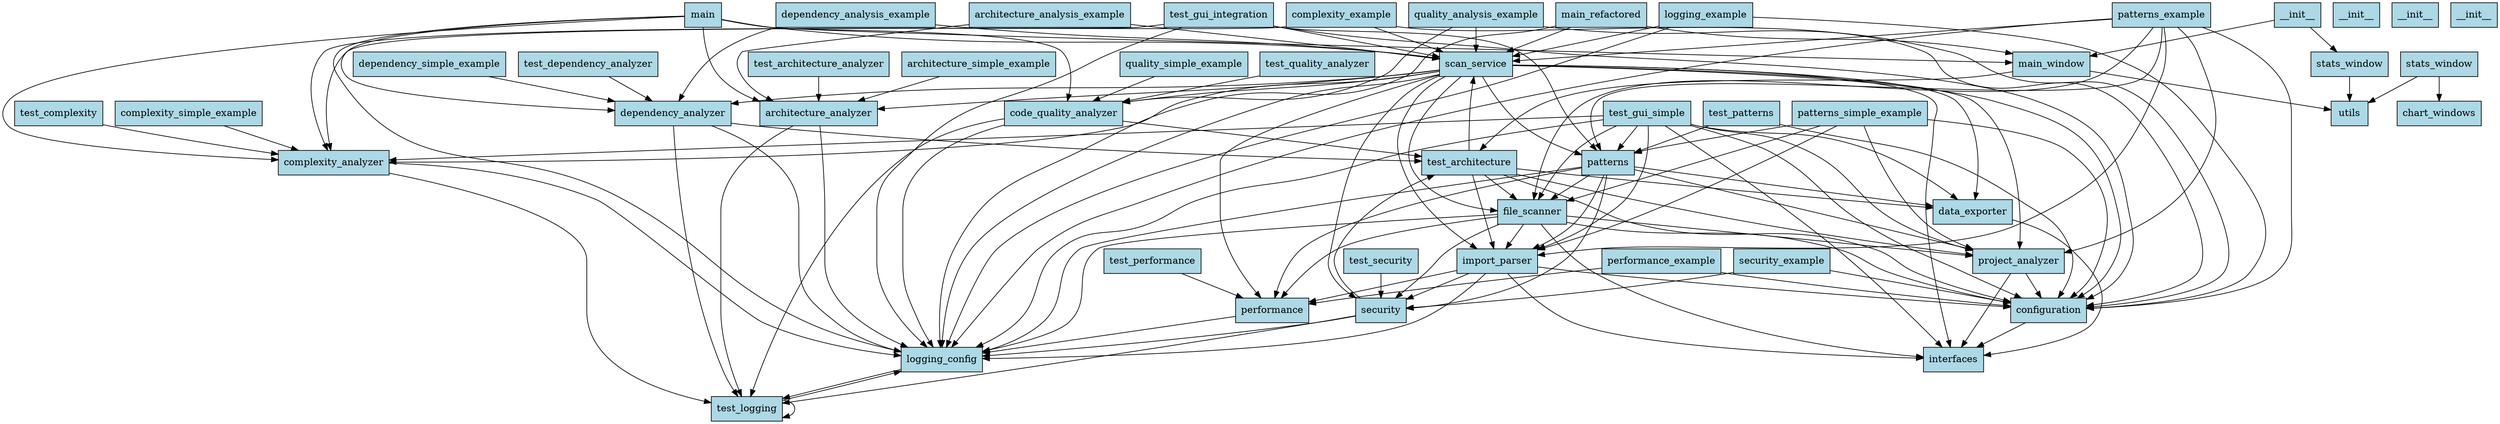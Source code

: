 digraph Dependencies {
  rankdir=TB;
  node [shape=box, style=filled, fillcolor=lightblue];
  "examples.architecture_analysis_example" [label="architecture_analysis_example"];
  "examples.architecture_simple_example" [label="architecture_simple_example"];
  "examples.complexity_example" [label="complexity_example"];
  "examples.complexity_simple_example" [label="complexity_simple_example"];
  "examples.dependency_analysis_example" [label="dependency_analysis_example"];
  "examples.dependency_simple_example" [label="dependency_simple_example"];
  "examples.logging_example" [label="logging_example"];
  "examples.patterns_example" [label="patterns_example"];
  "examples.patterns_simple_example" [label="patterns_simple_example"];
  "examples.performance_example" [label="performance_example"];
  "examples.quality_analysis_example" [label="quality_analysis_example"];
  "examples.quality_simple_example" [label="quality_simple_example"];
  "examples.security_example" [label="security_example"];
  "gui.__init__" [label="__init__"];
  "gui.chart_windows" [label="chart_windows"];
  "gui.main_window" [label="main_window"];
  "gui.stats_window" [label="stats_window"];
  "main" [label="main"];
  "src.__init__" [label="__init__"];
  "src.core.__init__" [label="__init__"];
  "src.core.architecture_analyzer" [label="architecture_analyzer"];
  "src.core.code_quality_analyzer" [label="code_quality_analyzer"];
  "src.core.complexity_analyzer" [label="complexity_analyzer"];
  "src.core.configuration" [label="configuration"];
  "src.core.data_exporter" [label="data_exporter"];
  "src.core.dependency_analyzer" [label="dependency_analyzer"];
  "src.core.file_scanner" [label="file_scanner"];
  "src.core.import_parser" [label="import_parser"];
  "src.core.interfaces" [label="interfaces"];
  "src.core.logging_config" [label="logging_config"];
  "src.core.patterns" [label="patterns"];
  "src.core.performance" [label="performance"];
  "src.core.project_analyzer" [label="project_analyzer"];
  "src.core.scan_service" [label="scan_service"];
  "src.core.security" [label="security"];
  "src.main_refactored" [label="main_refactored"];
  "stats_window" [label="stats_window"];
  "tests.__init__" [label="__init__"];
  "tests.test_architecture" [label="test_architecture"];
  "tests.test_architecture_analyzer" [label="test_architecture_analyzer"];
  "tests.test_complexity" [label="test_complexity"];
  "tests.test_dependency_analyzer" [label="test_dependency_analyzer"];
  "tests.test_gui_integration" [label="test_gui_integration"];
  "tests.test_gui_simple" [label="test_gui_simple"];
  "tests.test_logging" [label="test_logging"];
  "tests.test_patterns" [label="test_patterns"];
  "tests.test_performance" [label="test_performance"];
  "tests.test_quality_analyzer" [label="test_quality_analyzer"];
  "tests.test_security" [label="test_security"];
  "utils" [label="utils"];
  "examples.architecture_analysis_example" -> "src.core.architecture_analyzer";
  "examples.architecture_analysis_example" -> "src.core.scan_service";
  "examples.architecture_simple_example" -> "src.core.architecture_analyzer";
  "examples.complexity_example" -> "src.core.scan_service";
  "examples.complexity_example" -> "src.core.complexity_analyzer";
  "examples.complexity_example" -> "src.core.configuration";
  "examples.complexity_simple_example" -> "src.core.complexity_analyzer";
  "examples.dependency_analysis_example" -> "src.core.dependency_analyzer";
  "examples.dependency_analysis_example" -> "src.core.scan_service";
  "examples.dependency_simple_example" -> "src.core.dependency_analyzer";
  "examples.logging_example" -> "src.core.logging_config";
  "examples.logging_example" -> "src.core.configuration";
  "examples.logging_example" -> "src.core.scan_service";
  "examples.patterns_example" -> "src.core.scan_service";
  "examples.patterns_example" -> "src.core.patterns";
  "examples.patterns_example" -> "src.core.logging_config";
  "examples.patterns_example" -> "src.core.configuration";
  "examples.patterns_example" -> "src.core.import_parser";
  "examples.patterns_example" -> "src.core.project_analyzer";
  "examples.patterns_example" -> "src.core.file_scanner";
  "examples.patterns_simple_example" -> "src.core.patterns";
  "examples.patterns_simple_example" -> "src.core.configuration";
  "examples.patterns_simple_example" -> "src.core.import_parser";
  "examples.patterns_simple_example" -> "src.core.project_analyzer";
  "examples.patterns_simple_example" -> "src.core.file_scanner";
  "examples.performance_example" -> "src.core.performance";
  "examples.performance_example" -> "src.core.configuration";
  "examples.quality_analysis_example" -> "src.core.code_quality_analyzer";
  "examples.quality_analysis_example" -> "src.core.scan_service";
  "examples.quality_analysis_example" -> "src.core.configuration";
  "examples.quality_simple_example" -> "src.core.code_quality_analyzer";
  "examples.security_example" -> "src.core.security";
  "examples.security_example" -> "src.core.configuration";
  "gui.__init__" -> "gui.main_window";
  "gui.__init__" -> "stats_window";
  "gui.main_window" -> "tests.test_architecture";
  "gui.main_window" -> "utils";
  "gui.stats_window" -> "utils";
  "gui.stats_window" -> "gui.chart_windows";
  "main" -> "src.core.architecture_analyzer";
  "main" -> "src.core.dependency_analyzer";
  "main" -> "src.core.complexity_analyzer";
  "main" -> "src.core.code_quality_analyzer";
  "main" -> "src.core.scan_service";
  "main" -> "src.core.logging_config";
  "main" -> "gui.main_window";
  "src.core.architecture_analyzer" -> "tests.test_logging";
  "src.core.architecture_analyzer" -> "src.core.logging_config";
  "src.core.code_quality_analyzer" -> "tests.test_architecture";
  "src.core.code_quality_analyzer" -> "tests.test_logging";
  "src.core.code_quality_analyzer" -> "src.core.logging_config";
  "src.core.complexity_analyzer" -> "tests.test_logging";
  "src.core.complexity_analyzer" -> "src.core.logging_config";
  "src.core.configuration" -> "src.core.interfaces";
  "src.core.data_exporter" -> "src.core.interfaces";
  "src.core.dependency_analyzer" -> "tests.test_architecture";
  "src.core.dependency_analyzer" -> "tests.test_logging";
  "src.core.dependency_analyzer" -> "src.core.logging_config";
  "src.core.file_scanner" -> "src.core.interfaces";
  "src.core.file_scanner" -> "src.core.import_parser";
  "src.core.file_scanner" -> "src.core.project_analyzer";
  "src.core.file_scanner" -> "src.core.configuration";
  "src.core.file_scanner" -> "src.core.logging_config";
  "src.core.file_scanner" -> "src.core.security";
  "src.core.file_scanner" -> "src.core.performance";
  "src.core.import_parser" -> "src.core.interfaces";
  "src.core.import_parser" -> "src.core.configuration";
  "src.core.import_parser" -> "src.core.logging_config";
  "src.core.import_parser" -> "src.core.security";
  "src.core.import_parser" -> "src.core.performance";
  "src.core.logging_config" -> "tests.test_logging";
  "src.core.patterns" -> "src.core.logging_config";
  "src.core.patterns" -> "src.core.import_parser";
  "src.core.patterns" -> "src.core.file_scanner";
  "src.core.patterns" -> "src.core.project_analyzer";
  "src.core.patterns" -> "src.core.data_exporter";
  "src.core.patterns" -> "src.core.security";
  "src.core.patterns" -> "src.core.performance";
  "src.core.performance" -> "src.core.logging_config";
  "src.core.project_analyzer" -> "src.core.interfaces";
  "src.core.project_analyzer" -> "src.core.configuration";
  "src.core.scan_service" -> "src.core.interfaces";
  "src.core.scan_service" -> "src.core.configuration";
  "src.core.scan_service" -> "src.core.import_parser";
  "src.core.scan_service" -> "src.core.project_analyzer";
  "src.core.scan_service" -> "src.core.file_scanner";
  "src.core.scan_service" -> "src.core.data_exporter";
  "src.core.scan_service" -> "src.core.logging_config";
  "src.core.scan_service" -> "src.core.security";
  "src.core.scan_service" -> "src.core.performance";
  "src.core.scan_service" -> "src.core.patterns";
  "src.core.scan_service" -> "src.core.complexity_analyzer";
  "src.core.scan_service" -> "src.core.code_quality_analyzer";
  "src.core.scan_service" -> "src.core.dependency_analyzer";
  "src.core.scan_service" -> "src.core.architecture_analyzer";
  "src.core.security" -> "tests.test_architecture";
  "src.core.security" -> "tests.test_logging";
  "src.core.security" -> "src.core.logging_config";
  "src.main_refactored" -> "src.core.scan_service";
  "src.main_refactored" -> "src.core.logging_config";
  "src.main_refactored" -> "gui.main_window";
  "stats_window" -> "utils";
  "tests.test_architecture" -> "src.core.configuration";
  "tests.test_architecture" -> "src.core.import_parser";
  "tests.test_architecture" -> "src.core.project_analyzer";
  "tests.test_architecture" -> "src.core.file_scanner";
  "tests.test_architecture" -> "src.core.data_exporter";
  "tests.test_architecture" -> "src.core.scan_service";
  "tests.test_architecture_analyzer" -> "src.core.architecture_analyzer";
  "tests.test_complexity" -> "src.core.complexity_analyzer";
  "tests.test_dependency_analyzer" -> "src.core.dependency_analyzer";
  "tests.test_gui_integration" -> "src.core.scan_service";
  "tests.test_gui_integration" -> "src.core.configuration";
  "tests.test_gui_integration" -> "src.core.complexity_analyzer";
  "tests.test_gui_integration" -> "src.core.patterns";
  "tests.test_gui_integration" -> "src.core.logging_config";
  "tests.test_gui_simple" -> "src.core.interfaces";
  "tests.test_gui_simple" -> "src.core.patterns";
  "tests.test_gui_simple" -> "src.core.complexity_analyzer";
  "tests.test_gui_simple" -> "src.core.logging_config";
  "tests.test_gui_simple" -> "src.core.configuration";
  "tests.test_gui_simple" -> "src.core.import_parser";
  "tests.test_gui_simple" -> "src.core.project_analyzer";
  "tests.test_gui_simple" -> "src.core.data_exporter";
  "tests.test_gui_simple" -> "src.core.file_scanner";
  "tests.test_logging" -> "src.core.logging_config";
  "tests.test_logging" -> "tests.test_logging";
  "tests.test_patterns" -> "src.core.patterns";
  "tests.test_patterns" -> "src.core.configuration";
  "tests.test_performance" -> "src.core.performance";
  "tests.test_quality_analyzer" -> "src.core.code_quality_analyzer";
  "tests.test_security" -> "src.core.security";
}